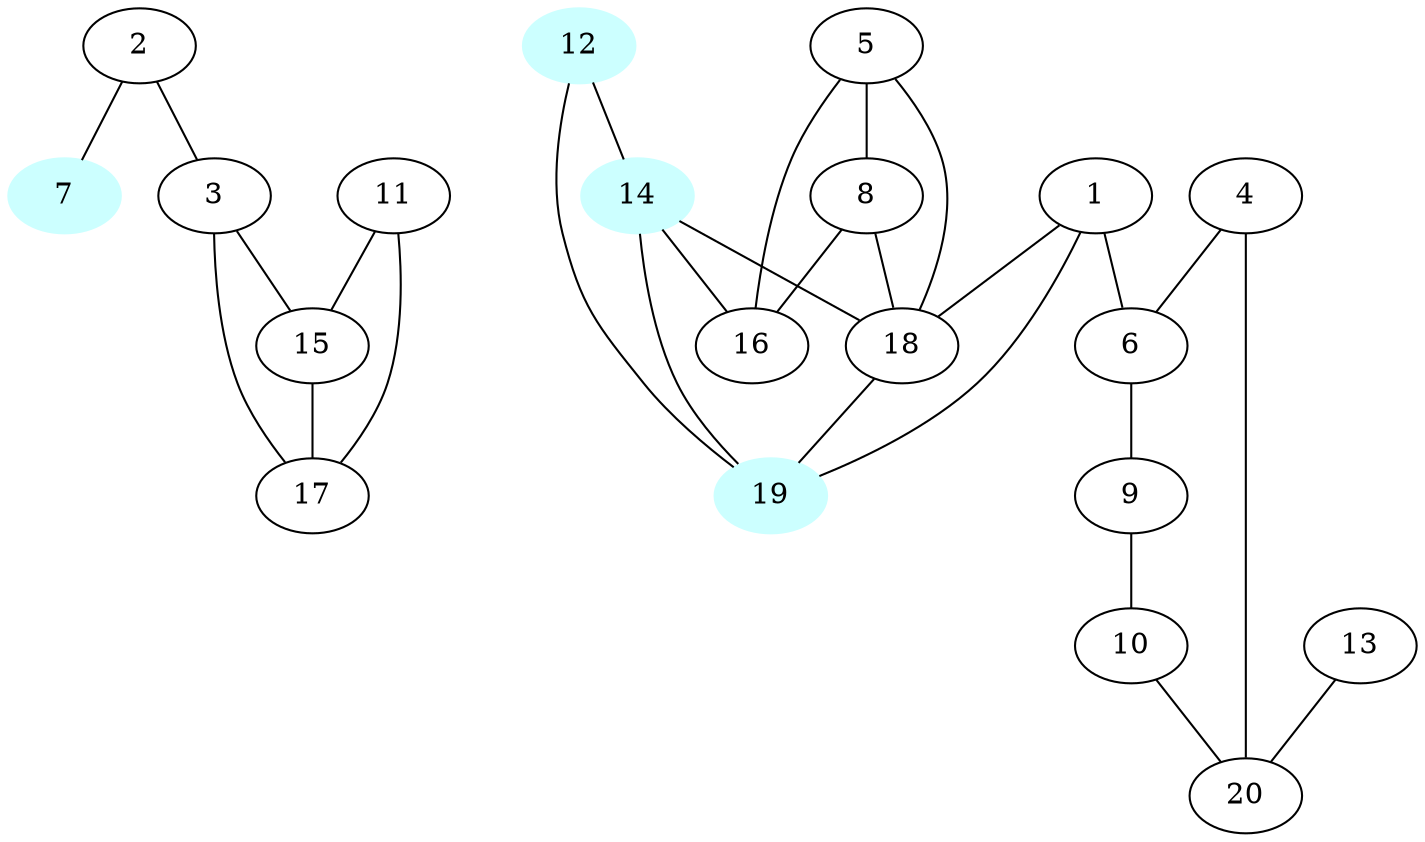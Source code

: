graph G {
    7 [style=filled, color="#CCFFFF"];
    12 [style=filled, color="#CCFFFF"];
    14 [style=filled, color="#CCFFFF"];
    19 [style=filled, color="#CCFFFF"];
    1 -- 6 [len= 3]
    1 -- 18 [len= 3]
    1 -- 19 [len= 3]
    2 -- 3 [len= 3]
    2 -- 7 [len= 3]
    3 -- 15 [len= 3]
    3 -- 17 [len= 3]
    4 -- 6 [len= 3]
    4 -- 20 [len= 3]
    5 -- 8 [len= 3]
    5 -- 16 [len= 3]
    5 -- 18 [len= 3]
    6 -- 9 [len= 3]
    8 -- 16 [len= 3]
    8 -- 18 [len= 3]
    9 -- 10 [len= 3]
    10 -- 20 [len= 3]
    11 -- 15 [len= 3]
    11 -- 17 [len= 3]
    12 -- 14 [len= 3]
    12 -- 19 [len= 3]
    13 -- 20 [len= 3]
    14 -- 16 [len= 3]
    14 -- 18 [len= 3]
    14 -- 19 [len= 3]
    15 -- 17 [len= 3]
    18 -- 19 [len= 3]
}
